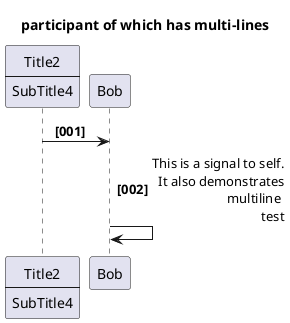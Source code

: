 @startuml

title participant of which has multi-lines

participant Participant [
    Title2
    ----
    SubTitle4
]

participant Bob

' Sequence Diagram
skinparam sequenceMessageAlign right
skinparam responseMessageBelowArrow true
autonumber "<b>[000]"

Participant -> Bob
Bob -> Bob : This is a signal to self.\n It also demonstrates\n multiline \n test

@enduml